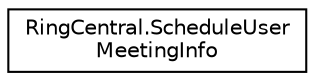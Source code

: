 digraph "Graphical Class Hierarchy"
{
 // LATEX_PDF_SIZE
  edge [fontname="Helvetica",fontsize="10",labelfontname="Helvetica",labelfontsize="10"];
  node [fontname="Helvetica",fontsize="10",shape=record];
  rankdir="LR";
  Node0 [label="RingCentral.ScheduleUser\lMeetingInfo",height=0.2,width=0.4,color="black", fillcolor="white", style="filled",URL="$classRingCentral_1_1ScheduleUserMeetingInfo.html",tooltip="Scheduling meeting settings locked on account level || Settings defining how to schedule user meeting..."];
}
